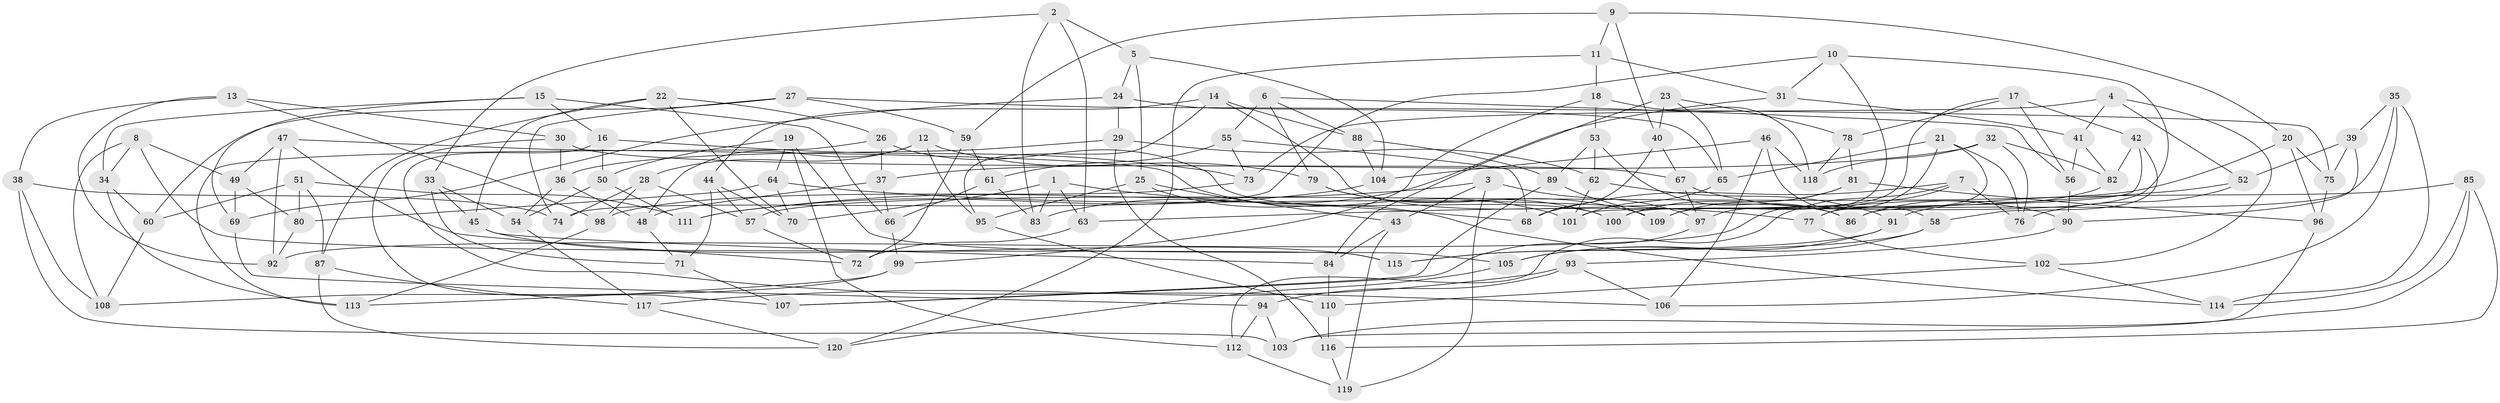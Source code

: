 // coarse degree distribution, {5: 0.19444444444444445, 4: 0.3055555555555556, 3: 0.19444444444444445, 2: 0.027777777777777776, 7: 0.05555555555555555, 6: 0.1111111111111111, 20: 0.027777777777777776, 12: 0.027777777777777776, 13: 0.027777777777777776, 9: 0.027777777777777776}
// Generated by graph-tools (version 1.1) at 2025/01/03/04/25 22:01:46]
// undirected, 120 vertices, 240 edges
graph export_dot {
graph [start="1"]
  node [color=gray90,style=filled];
  1;
  2;
  3;
  4;
  5;
  6;
  7;
  8;
  9;
  10;
  11;
  12;
  13;
  14;
  15;
  16;
  17;
  18;
  19;
  20;
  21;
  22;
  23;
  24;
  25;
  26;
  27;
  28;
  29;
  30;
  31;
  32;
  33;
  34;
  35;
  36;
  37;
  38;
  39;
  40;
  41;
  42;
  43;
  44;
  45;
  46;
  47;
  48;
  49;
  50;
  51;
  52;
  53;
  54;
  55;
  56;
  57;
  58;
  59;
  60;
  61;
  62;
  63;
  64;
  65;
  66;
  67;
  68;
  69;
  70;
  71;
  72;
  73;
  74;
  75;
  76;
  77;
  78;
  79;
  80;
  81;
  82;
  83;
  84;
  85;
  86;
  87;
  88;
  89;
  90;
  91;
  92;
  93;
  94;
  95;
  96;
  97;
  98;
  99;
  100;
  101;
  102;
  103;
  104;
  105;
  106;
  107;
  108;
  109;
  110;
  111;
  112;
  113;
  114;
  115;
  116;
  117;
  118;
  119;
  120;
  1 -- 63;
  1 -- 68;
  1 -- 70;
  1 -- 83;
  2 -- 83;
  2 -- 63;
  2 -- 33;
  2 -- 5;
  3 -- 119;
  3 -- 97;
  3 -- 111;
  3 -- 43;
  4 -- 102;
  4 -- 41;
  4 -- 52;
  4 -- 73;
  5 -- 24;
  5 -- 25;
  5 -- 104;
  6 -- 55;
  6 -- 79;
  6 -- 88;
  6 -- 56;
  7 -- 112;
  7 -- 76;
  7 -- 68;
  7 -- 77;
  8 -- 108;
  8 -- 49;
  8 -- 34;
  8 -- 115;
  9 -- 20;
  9 -- 11;
  9 -- 59;
  9 -- 40;
  10 -- 109;
  10 -- 74;
  10 -- 100;
  10 -- 31;
  11 -- 31;
  11 -- 18;
  11 -- 120;
  12 -- 95;
  12 -- 79;
  12 -- 28;
  12 -- 48;
  13 -- 92;
  13 -- 98;
  13 -- 30;
  13 -- 38;
  14 -- 44;
  14 -- 95;
  14 -- 88;
  14 -- 86;
  15 -- 34;
  15 -- 69;
  15 -- 66;
  15 -- 16;
  16 -- 50;
  16 -- 73;
  16 -- 106;
  17 -- 56;
  17 -- 42;
  17 -- 97;
  17 -- 78;
  18 -- 99;
  18 -- 53;
  18 -- 118;
  19 -- 105;
  19 -- 64;
  19 -- 50;
  19 -- 112;
  20 -- 57;
  20 -- 96;
  20 -- 75;
  21 -- 92;
  21 -- 65;
  21 -- 77;
  21 -- 76;
  22 -- 26;
  22 -- 45;
  22 -- 70;
  22 -- 87;
  23 -- 65;
  23 -- 78;
  23 -- 84;
  23 -- 40;
  24 -- 29;
  24 -- 65;
  24 -- 69;
  25 -- 43;
  25 -- 95;
  25 -- 114;
  26 -- 113;
  26 -- 37;
  26 -- 100;
  27 -- 74;
  27 -- 75;
  27 -- 60;
  27 -- 59;
  28 -- 57;
  28 -- 98;
  28 -- 74;
  29 -- 116;
  29 -- 62;
  29 -- 36;
  30 -- 36;
  30 -- 67;
  30 -- 107;
  31 -- 83;
  31 -- 41;
  32 -- 76;
  32 -- 37;
  32 -- 82;
  32 -- 118;
  33 -- 71;
  33 -- 45;
  33 -- 54;
  34 -- 60;
  34 -- 113;
  35 -- 39;
  35 -- 114;
  35 -- 86;
  35 -- 106;
  36 -- 48;
  36 -- 54;
  37 -- 66;
  37 -- 48;
  38 -- 108;
  38 -- 74;
  38 -- 103;
  39 -- 52;
  39 -- 90;
  39 -- 75;
  40 -- 68;
  40 -- 67;
  41 -- 82;
  41 -- 56;
  42 -- 82;
  42 -- 101;
  42 -- 58;
  43 -- 119;
  43 -- 84;
  44 -- 57;
  44 -- 71;
  44 -- 70;
  45 -- 115;
  45 -- 84;
  46 -- 58;
  46 -- 118;
  46 -- 106;
  46 -- 104;
  47 -- 92;
  47 -- 72;
  47 -- 49;
  47 -- 101;
  48 -- 71;
  49 -- 80;
  49 -- 69;
  50 -- 111;
  50 -- 54;
  51 -- 60;
  51 -- 111;
  51 -- 87;
  51 -- 80;
  52 -- 76;
  52 -- 63;
  53 -- 89;
  53 -- 86;
  53 -- 62;
  54 -- 117;
  55 -- 61;
  55 -- 73;
  55 -- 68;
  56 -- 90;
  57 -- 72;
  58 -- 105;
  58 -- 115;
  59 -- 72;
  59 -- 61;
  60 -- 108;
  61 -- 83;
  61 -- 66;
  62 -- 101;
  62 -- 91;
  63 -- 72;
  64 -- 80;
  64 -- 77;
  64 -- 70;
  65 -- 101;
  66 -- 99;
  67 -- 97;
  67 -- 90;
  69 -- 94;
  71 -- 107;
  73 -- 98;
  75 -- 96;
  77 -- 102;
  78 -- 118;
  78 -- 81;
  79 -- 100;
  79 -- 109;
  80 -- 92;
  81 -- 100;
  81 -- 109;
  81 -- 96;
  82 -- 86;
  84 -- 110;
  85 -- 91;
  85 -- 103;
  85 -- 114;
  85 -- 116;
  87 -- 117;
  87 -- 120;
  88 -- 89;
  88 -- 104;
  89 -- 107;
  89 -- 109;
  90 -- 93;
  91 -- 105;
  91 -- 115;
  93 -- 106;
  93 -- 94;
  93 -- 117;
  94 -- 112;
  94 -- 103;
  95 -- 110;
  96 -- 103;
  97 -- 107;
  98 -- 113;
  99 -- 108;
  99 -- 113;
  102 -- 114;
  102 -- 110;
  104 -- 111;
  105 -- 120;
  110 -- 116;
  112 -- 119;
  116 -- 119;
  117 -- 120;
}
